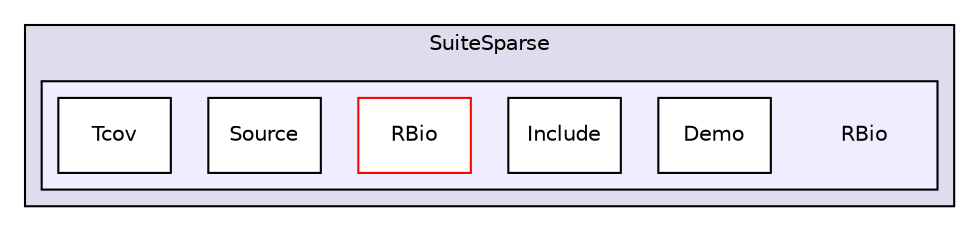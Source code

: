 digraph "libs/SuiteSparse/RBio" {
  compound=true
  node [ fontsize="10", fontname="Helvetica"];
  edge [ labelfontsize="10", labelfontname="Helvetica"];
  subgraph clusterdir_bb3805179b22f9bf6cb2257a07012dea {
    graph [ bgcolor="#ddddee", pencolor="black", label="SuiteSparse" fontname="Helvetica", fontsize="10", URL="dir_bb3805179b22f9bf6cb2257a07012dea.html"]
  subgraph clusterdir_35c220e147717a868e96ee3f1334ef93 {
    graph [ bgcolor="#eeeeff", pencolor="black", label="" URL="dir_35c220e147717a868e96ee3f1334ef93.html"];
    dir_35c220e147717a868e96ee3f1334ef93 [shape=plaintext label="RBio"];
    dir_6927d5511db3866814a1676a32094e45 [shape=box label="Demo" color="black" fillcolor="white" style="filled" URL="dir_6927d5511db3866814a1676a32094e45.html"];
    dir_df7b0a33787c9c9ad8f08de11d62f541 [shape=box label="Include" color="black" fillcolor="white" style="filled" URL="dir_df7b0a33787c9c9ad8f08de11d62f541.html"];
    dir_7f32f29fad028f90966bc981057f0168 [shape=box label="RBio" color="red" fillcolor="white" style="filled" URL="dir_7f32f29fad028f90966bc981057f0168.html"];
    dir_e29870c4df5e09485bd92dd708c11d99 [shape=box label="Source" color="black" fillcolor="white" style="filled" URL="dir_e29870c4df5e09485bd92dd708c11d99.html"];
    dir_14d820c3a1f0edb6c2311dbcebcb6151 [shape=box label="Tcov" color="black" fillcolor="white" style="filled" URL="dir_14d820c3a1f0edb6c2311dbcebcb6151.html"];
  }
  }
}
